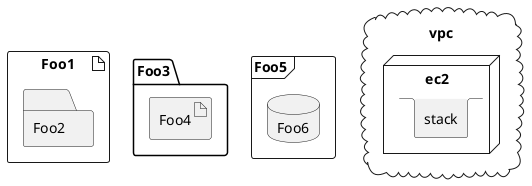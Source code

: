 {
  "sha1": "f0lzauvn7xc8zq2wvlmljpav1kfj55h",
  "insertion": {
    "when": "2024-06-01T09:03:05.353Z",
    "url": "https://github.com/plantuml/plantuml/issues/242",
    "user": "plantuml@gmail.com"
  }
}
@startuml
artifact Foo1 {
  folder Foo2
}

folder Foo3 {
  artifact Foo4
}

frame Foo5 {
  database Foo6
}

cloud vpc {
  node ec2 {
	stack stack
  }
}
@enduml
